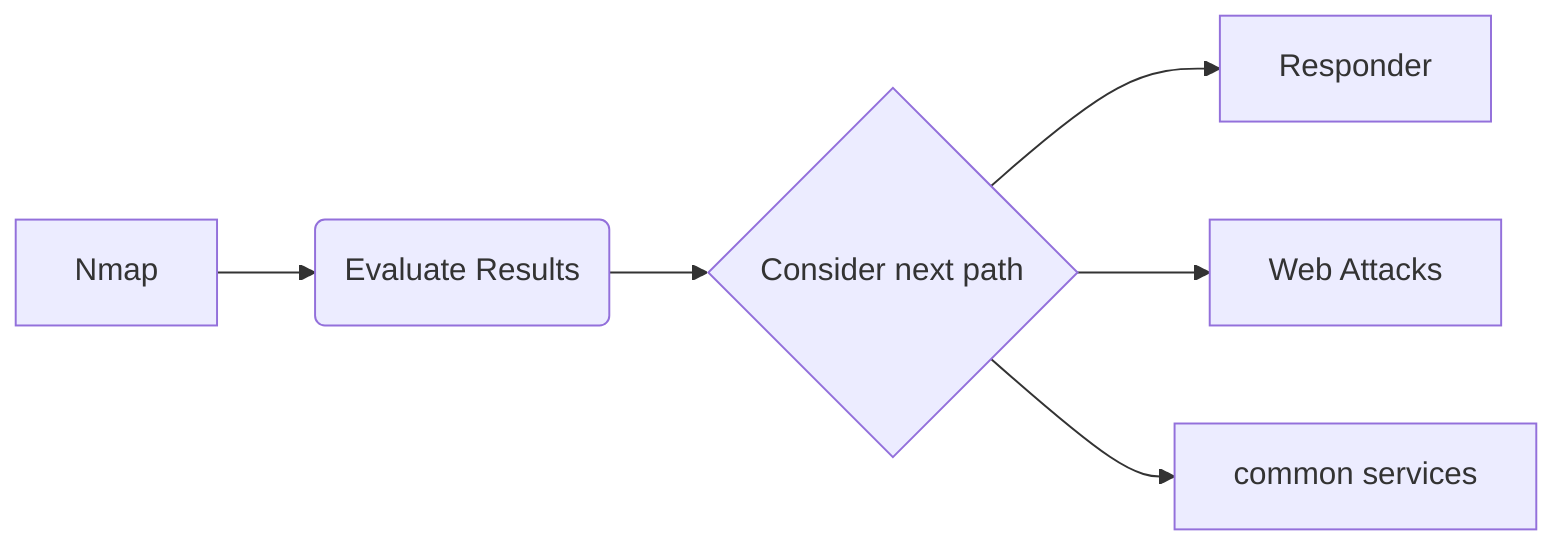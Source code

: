 ---
Windows Lateral Movement
---
flowchart LR

A[Nmap] --> B(Evaluate Results)
B --> C{Consider next path}
C --> D[Responder]
C --> E[Web Attacks]
C --> F[common services]